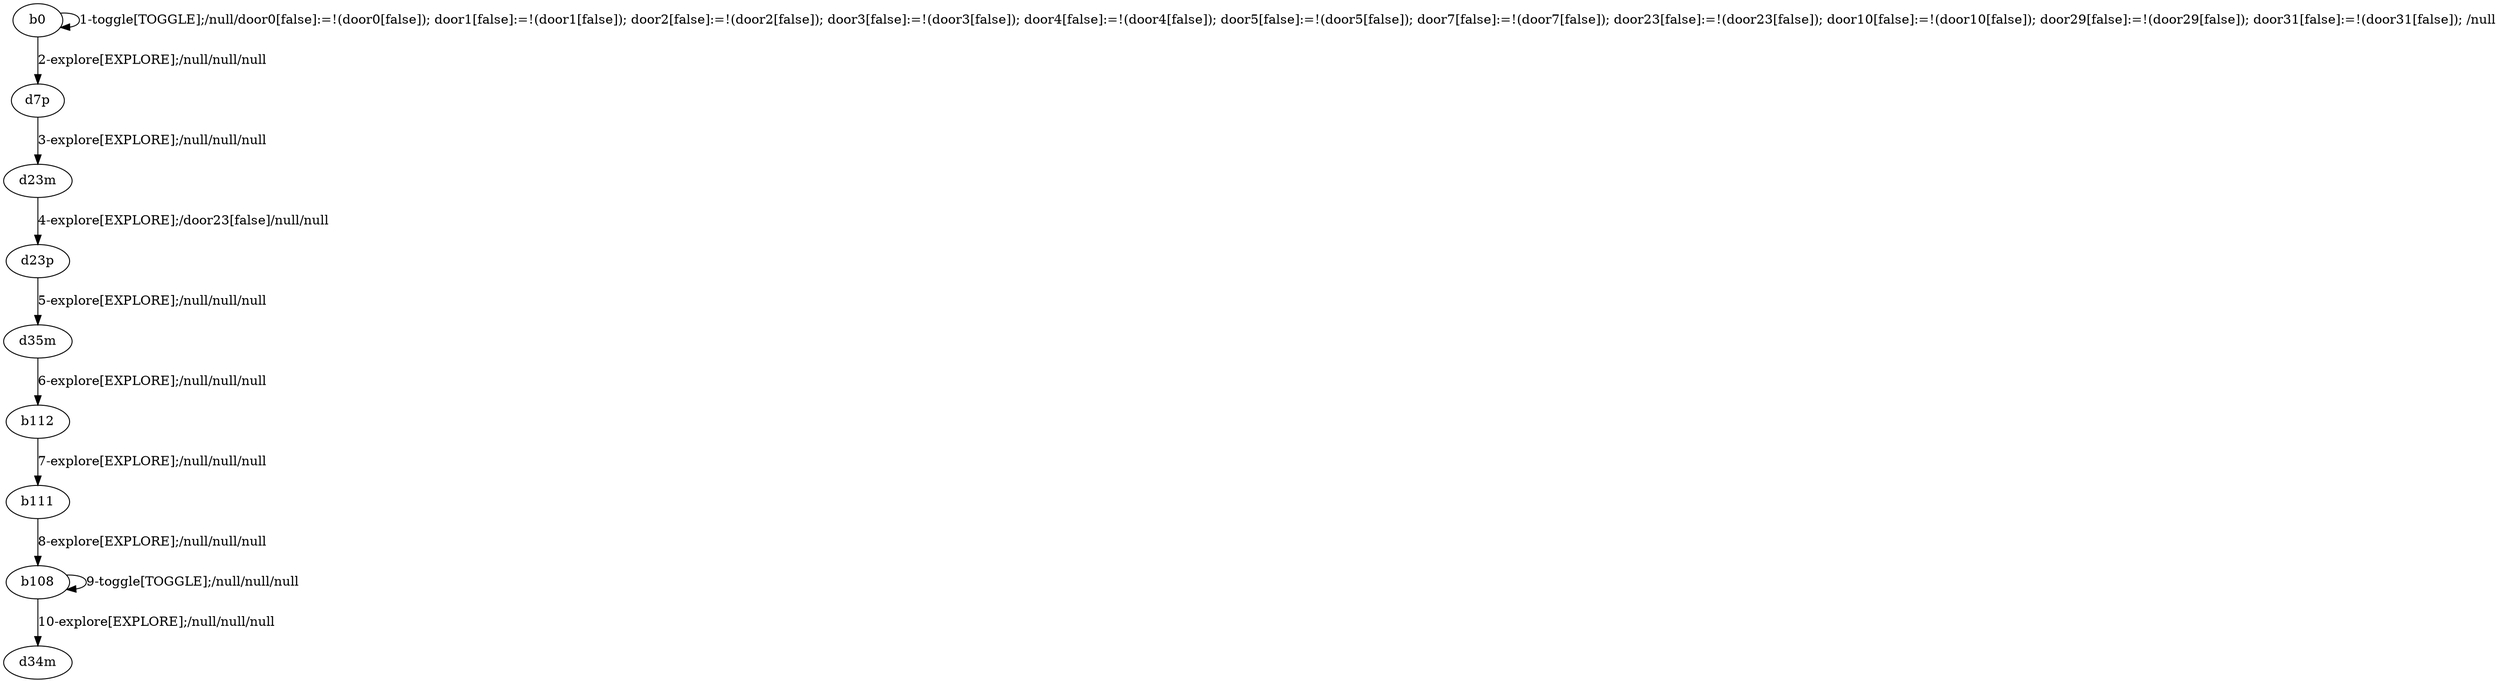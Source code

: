 # Total number of goals covered by this test: 3
# d35m --> b112
# b112 --> b111
# b111 --> b108

digraph g {
"b0" -> "b0" [label = "1-toggle[TOGGLE];/null/door0[false]:=!(door0[false]); door1[false]:=!(door1[false]); door2[false]:=!(door2[false]); door3[false]:=!(door3[false]); door4[false]:=!(door4[false]); door5[false]:=!(door5[false]); door7[false]:=!(door7[false]); door23[false]:=!(door23[false]); door10[false]:=!(door10[false]); door29[false]:=!(door29[false]); door31[false]:=!(door31[false]); /null"];
"b0" -> "d7p" [label = "2-explore[EXPLORE];/null/null/null"];
"d7p" -> "d23m" [label = "3-explore[EXPLORE];/null/null/null"];
"d23m" -> "d23p" [label = "4-explore[EXPLORE];/door23[false]/null/null"];
"d23p" -> "d35m" [label = "5-explore[EXPLORE];/null/null/null"];
"d35m" -> "b112" [label = "6-explore[EXPLORE];/null/null/null"];
"b112" -> "b111" [label = "7-explore[EXPLORE];/null/null/null"];
"b111" -> "b108" [label = "8-explore[EXPLORE];/null/null/null"];
"b108" -> "b108" [label = "9-toggle[TOGGLE];/null/null/null"];
"b108" -> "d34m" [label = "10-explore[EXPLORE];/null/null/null"];
}